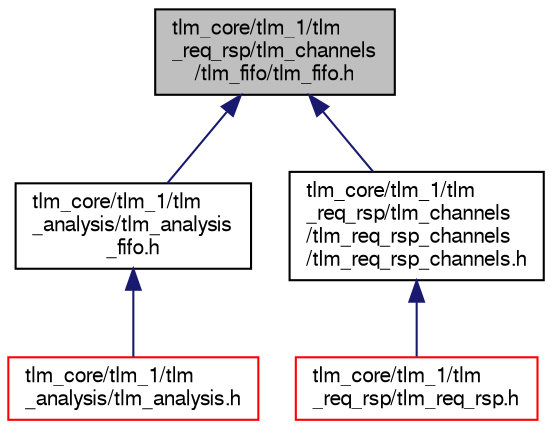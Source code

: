 digraph "tlm_core/tlm_1/tlm_req_rsp/tlm_channels/tlm_fifo/tlm_fifo.h"
{
  edge [fontname="FreeSans",fontsize="10",labelfontname="FreeSans",labelfontsize="10"];
  node [fontname="FreeSans",fontsize="10",shape=record];
  Node9 [label="tlm_core/tlm_1/tlm\l_req_rsp/tlm_channels\l/tlm_fifo/tlm_fifo.h",height=0.2,width=0.4,color="black", fillcolor="grey75", style="filled", fontcolor="black"];
  Node9 -> Node10 [dir="back",color="midnightblue",fontsize="10",style="solid",fontname="FreeSans"];
  Node10 [label="tlm_core/tlm_1/tlm\l_analysis/tlm_analysis\l_fifo.h",height=0.2,width=0.4,color="black", fillcolor="white", style="filled",URL="$a00680.html"];
  Node10 -> Node11 [dir="back",color="midnightblue",fontsize="10",style="solid",fontname="FreeSans"];
  Node11 [label="tlm_core/tlm_1/tlm\l_analysis/tlm_analysis.h",height=0.2,width=0.4,color="red", fillcolor="white", style="filled",URL="$a00677.html"];
  Node9 -> Node22 [dir="back",color="midnightblue",fontsize="10",style="solid",fontname="FreeSans"];
  Node22 [label="tlm_core/tlm_1/tlm\l_req_rsp/tlm_channels\l/tlm_req_rsp_channels\l/tlm_req_rsp_channels.h",height=0.2,width=0.4,color="black", fillcolor="white", style="filled",URL="$a00728.html"];
  Node22 -> Node23 [dir="back",color="midnightblue",fontsize="10",style="solid",fontname="FreeSans"];
  Node23 [label="tlm_core/tlm_1/tlm\l_req_rsp/tlm_req_rsp.h",height=0.2,width=0.4,color="red", fillcolor="white", style="filled",URL="$a00737.html"];
}

